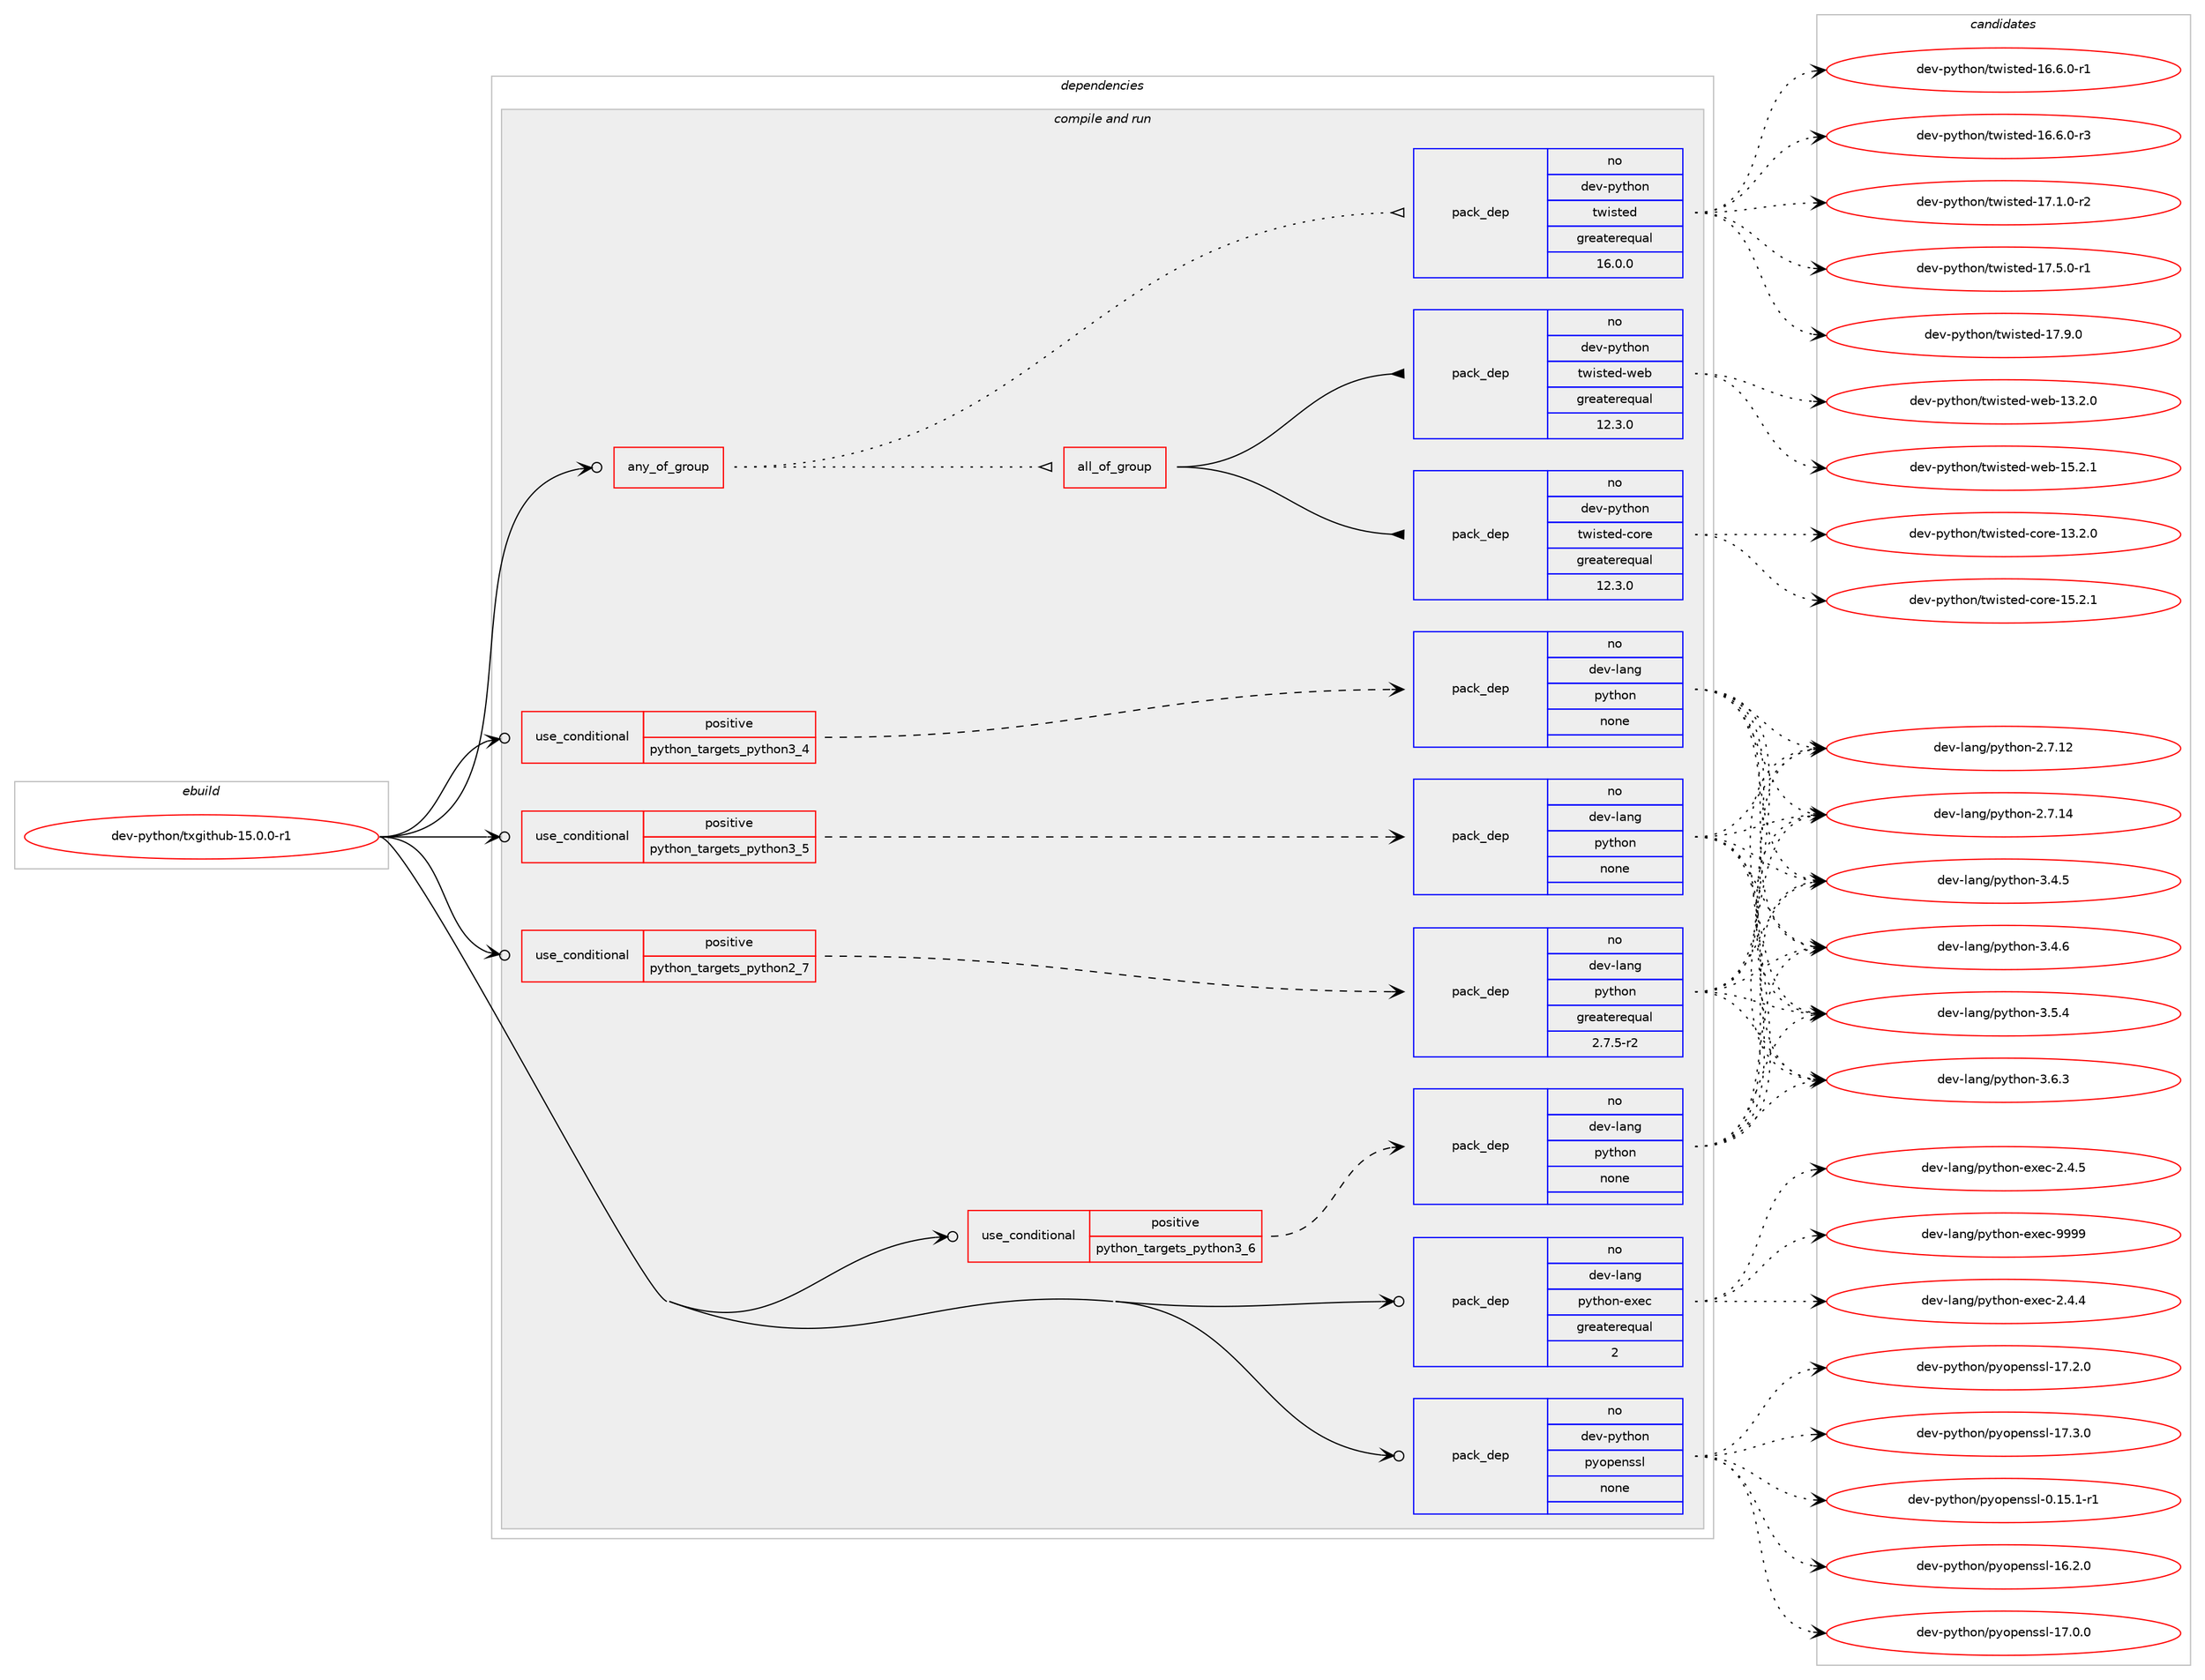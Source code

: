 digraph prolog {

# *************
# Graph options
# *************

newrank=true;
concentrate=true;
compound=true;
graph [rankdir=LR,fontname=Helvetica,fontsize=10,ranksep=1.5];#, ranksep=2.5, nodesep=0.2];
edge  [arrowhead=vee];
node  [fontname=Helvetica,fontsize=10];

# **********
# The ebuild
# **********

subgraph cluster_leftcol {
color=gray;
rank=same;
label=<<i>ebuild</i>>;
id [label="dev-python/txgithub-15.0.0-r1", color=red, width=4, href="../dev-python/txgithub-15.0.0-r1.svg"];
}

# ****************
# The dependencies
# ****************

subgraph cluster_midcol {
color=gray;
label=<<i>dependencies</i>>;
subgraph cluster_compile {
fillcolor="#eeeeee";
style=filled;
label=<<i>compile</i>>;
}
subgraph cluster_compileandrun {
fillcolor="#eeeeee";
style=filled;
label=<<i>compile and run</i>>;
subgraph any3913 {
dependency192010 [label=<<TABLE BORDER="0" CELLBORDER="1" CELLSPACING="0" CELLPADDING="4"><TR><TD CELLPADDING="10">any_of_group</TD></TR></TABLE>>, shape=none, color=red];subgraph pack144880 {
dependency192011 [label=<<TABLE BORDER="0" CELLBORDER="1" CELLSPACING="0" CELLPADDING="4" WIDTH="220"><TR><TD ROWSPAN="6" CELLPADDING="30">pack_dep</TD></TR><TR><TD WIDTH="110">no</TD></TR><TR><TD>dev-python</TD></TR><TR><TD>twisted</TD></TR><TR><TD>greaterequal</TD></TR><TR><TD>16.0.0</TD></TR></TABLE>>, shape=none, color=blue];
}
dependency192010:e -> dependency192011:w [weight=20,style="dotted",arrowhead="oinv"];
subgraph all48 {
dependency192012 [label=<<TABLE BORDER="0" CELLBORDER="1" CELLSPACING="0" CELLPADDING="4"><TR><TD CELLPADDING="10">all_of_group</TD></TR></TABLE>>, shape=none, color=red];subgraph pack144881 {
dependency192013 [label=<<TABLE BORDER="0" CELLBORDER="1" CELLSPACING="0" CELLPADDING="4" WIDTH="220"><TR><TD ROWSPAN="6" CELLPADDING="30">pack_dep</TD></TR><TR><TD WIDTH="110">no</TD></TR><TR><TD>dev-python</TD></TR><TR><TD>twisted-core</TD></TR><TR><TD>greaterequal</TD></TR><TR><TD>12.3.0</TD></TR></TABLE>>, shape=none, color=blue];
}
dependency192012:e -> dependency192013:w [weight=20,style="solid",arrowhead="inv"];
subgraph pack144882 {
dependency192014 [label=<<TABLE BORDER="0" CELLBORDER="1" CELLSPACING="0" CELLPADDING="4" WIDTH="220"><TR><TD ROWSPAN="6" CELLPADDING="30">pack_dep</TD></TR><TR><TD WIDTH="110">no</TD></TR><TR><TD>dev-python</TD></TR><TR><TD>twisted-web</TD></TR><TR><TD>greaterequal</TD></TR><TR><TD>12.3.0</TD></TR></TABLE>>, shape=none, color=blue];
}
dependency192012:e -> dependency192014:w [weight=20,style="solid",arrowhead="inv"];
}
dependency192010:e -> dependency192012:w [weight=20,style="dotted",arrowhead="oinv"];
}
id:e -> dependency192010:w [weight=20,style="solid",arrowhead="odotvee"];
subgraph cond43172 {
dependency192015 [label=<<TABLE BORDER="0" CELLBORDER="1" CELLSPACING="0" CELLPADDING="4"><TR><TD ROWSPAN="3" CELLPADDING="10">use_conditional</TD></TR><TR><TD>positive</TD></TR><TR><TD>python_targets_python2_7</TD></TR></TABLE>>, shape=none, color=red];
subgraph pack144883 {
dependency192016 [label=<<TABLE BORDER="0" CELLBORDER="1" CELLSPACING="0" CELLPADDING="4" WIDTH="220"><TR><TD ROWSPAN="6" CELLPADDING="30">pack_dep</TD></TR><TR><TD WIDTH="110">no</TD></TR><TR><TD>dev-lang</TD></TR><TR><TD>python</TD></TR><TR><TD>greaterequal</TD></TR><TR><TD>2.7.5-r2</TD></TR></TABLE>>, shape=none, color=blue];
}
dependency192015:e -> dependency192016:w [weight=20,style="dashed",arrowhead="vee"];
}
id:e -> dependency192015:w [weight=20,style="solid",arrowhead="odotvee"];
subgraph cond43173 {
dependency192017 [label=<<TABLE BORDER="0" CELLBORDER="1" CELLSPACING="0" CELLPADDING="4"><TR><TD ROWSPAN="3" CELLPADDING="10">use_conditional</TD></TR><TR><TD>positive</TD></TR><TR><TD>python_targets_python3_4</TD></TR></TABLE>>, shape=none, color=red];
subgraph pack144884 {
dependency192018 [label=<<TABLE BORDER="0" CELLBORDER="1" CELLSPACING="0" CELLPADDING="4" WIDTH="220"><TR><TD ROWSPAN="6" CELLPADDING="30">pack_dep</TD></TR><TR><TD WIDTH="110">no</TD></TR><TR><TD>dev-lang</TD></TR><TR><TD>python</TD></TR><TR><TD>none</TD></TR><TR><TD></TD></TR></TABLE>>, shape=none, color=blue];
}
dependency192017:e -> dependency192018:w [weight=20,style="dashed",arrowhead="vee"];
}
id:e -> dependency192017:w [weight=20,style="solid",arrowhead="odotvee"];
subgraph cond43174 {
dependency192019 [label=<<TABLE BORDER="0" CELLBORDER="1" CELLSPACING="0" CELLPADDING="4"><TR><TD ROWSPAN="3" CELLPADDING="10">use_conditional</TD></TR><TR><TD>positive</TD></TR><TR><TD>python_targets_python3_5</TD></TR></TABLE>>, shape=none, color=red];
subgraph pack144885 {
dependency192020 [label=<<TABLE BORDER="0" CELLBORDER="1" CELLSPACING="0" CELLPADDING="4" WIDTH="220"><TR><TD ROWSPAN="6" CELLPADDING="30">pack_dep</TD></TR><TR><TD WIDTH="110">no</TD></TR><TR><TD>dev-lang</TD></TR><TR><TD>python</TD></TR><TR><TD>none</TD></TR><TR><TD></TD></TR></TABLE>>, shape=none, color=blue];
}
dependency192019:e -> dependency192020:w [weight=20,style="dashed",arrowhead="vee"];
}
id:e -> dependency192019:w [weight=20,style="solid",arrowhead="odotvee"];
subgraph cond43175 {
dependency192021 [label=<<TABLE BORDER="0" CELLBORDER="1" CELLSPACING="0" CELLPADDING="4"><TR><TD ROWSPAN="3" CELLPADDING="10">use_conditional</TD></TR><TR><TD>positive</TD></TR><TR><TD>python_targets_python3_6</TD></TR></TABLE>>, shape=none, color=red];
subgraph pack144886 {
dependency192022 [label=<<TABLE BORDER="0" CELLBORDER="1" CELLSPACING="0" CELLPADDING="4" WIDTH="220"><TR><TD ROWSPAN="6" CELLPADDING="30">pack_dep</TD></TR><TR><TD WIDTH="110">no</TD></TR><TR><TD>dev-lang</TD></TR><TR><TD>python</TD></TR><TR><TD>none</TD></TR><TR><TD></TD></TR></TABLE>>, shape=none, color=blue];
}
dependency192021:e -> dependency192022:w [weight=20,style="dashed",arrowhead="vee"];
}
id:e -> dependency192021:w [weight=20,style="solid",arrowhead="odotvee"];
subgraph pack144887 {
dependency192023 [label=<<TABLE BORDER="0" CELLBORDER="1" CELLSPACING="0" CELLPADDING="4" WIDTH="220"><TR><TD ROWSPAN="6" CELLPADDING="30">pack_dep</TD></TR><TR><TD WIDTH="110">no</TD></TR><TR><TD>dev-lang</TD></TR><TR><TD>python-exec</TD></TR><TR><TD>greaterequal</TD></TR><TR><TD>2</TD></TR></TABLE>>, shape=none, color=blue];
}
id:e -> dependency192023:w [weight=20,style="solid",arrowhead="odotvee"];
subgraph pack144888 {
dependency192024 [label=<<TABLE BORDER="0" CELLBORDER="1" CELLSPACING="0" CELLPADDING="4" WIDTH="220"><TR><TD ROWSPAN="6" CELLPADDING="30">pack_dep</TD></TR><TR><TD WIDTH="110">no</TD></TR><TR><TD>dev-python</TD></TR><TR><TD>pyopenssl</TD></TR><TR><TD>none</TD></TR><TR><TD></TD></TR></TABLE>>, shape=none, color=blue];
}
id:e -> dependency192024:w [weight=20,style="solid",arrowhead="odotvee"];
}
subgraph cluster_run {
fillcolor="#eeeeee";
style=filled;
label=<<i>run</i>>;
}
}

# **************
# The candidates
# **************

subgraph cluster_choices {
rank=same;
color=gray;
label=<<i>candidates</i>>;

subgraph choice144880 {
color=black;
nodesep=1;
choice1001011184511212111610411111047116119105115116101100454954465446484511449 [label="dev-python/twisted-16.6.0-r1", color=red, width=4,href="../dev-python/twisted-16.6.0-r1.svg"];
choice1001011184511212111610411111047116119105115116101100454954465446484511451 [label="dev-python/twisted-16.6.0-r3", color=red, width=4,href="../dev-python/twisted-16.6.0-r3.svg"];
choice1001011184511212111610411111047116119105115116101100454955464946484511450 [label="dev-python/twisted-17.1.0-r2", color=red, width=4,href="../dev-python/twisted-17.1.0-r2.svg"];
choice1001011184511212111610411111047116119105115116101100454955465346484511449 [label="dev-python/twisted-17.5.0-r1", color=red, width=4,href="../dev-python/twisted-17.5.0-r1.svg"];
choice100101118451121211161041111104711611910511511610110045495546574648 [label="dev-python/twisted-17.9.0", color=red, width=4,href="../dev-python/twisted-17.9.0.svg"];
dependency192011:e -> choice1001011184511212111610411111047116119105115116101100454954465446484511449:w [style=dotted,weight="100"];
dependency192011:e -> choice1001011184511212111610411111047116119105115116101100454954465446484511451:w [style=dotted,weight="100"];
dependency192011:e -> choice1001011184511212111610411111047116119105115116101100454955464946484511450:w [style=dotted,weight="100"];
dependency192011:e -> choice1001011184511212111610411111047116119105115116101100454955465346484511449:w [style=dotted,weight="100"];
dependency192011:e -> choice100101118451121211161041111104711611910511511610110045495546574648:w [style=dotted,weight="100"];
}
subgraph choice144881 {
color=black;
nodesep=1;
choice1001011184511212111610411111047116119105115116101100459911111410145495146504648 [label="dev-python/twisted-core-13.2.0", color=red, width=4,href="../dev-python/twisted-core-13.2.0.svg"];
choice1001011184511212111610411111047116119105115116101100459911111410145495346504649 [label="dev-python/twisted-core-15.2.1", color=red, width=4,href="../dev-python/twisted-core-15.2.1.svg"];
dependency192013:e -> choice1001011184511212111610411111047116119105115116101100459911111410145495146504648:w [style=dotted,weight="100"];
dependency192013:e -> choice1001011184511212111610411111047116119105115116101100459911111410145495346504649:w [style=dotted,weight="100"];
}
subgraph choice144882 {
color=black;
nodesep=1;
choice1001011184511212111610411111047116119105115116101100451191019845495146504648 [label="dev-python/twisted-web-13.2.0", color=red, width=4,href="../dev-python/twisted-web-13.2.0.svg"];
choice1001011184511212111610411111047116119105115116101100451191019845495346504649 [label="dev-python/twisted-web-15.2.1", color=red, width=4,href="../dev-python/twisted-web-15.2.1.svg"];
dependency192014:e -> choice1001011184511212111610411111047116119105115116101100451191019845495146504648:w [style=dotted,weight="100"];
dependency192014:e -> choice1001011184511212111610411111047116119105115116101100451191019845495346504649:w [style=dotted,weight="100"];
}
subgraph choice144883 {
color=black;
nodesep=1;
choice10010111845108971101034711212111610411111045504655464950 [label="dev-lang/python-2.7.12", color=red, width=4,href="../dev-lang/python-2.7.12.svg"];
choice10010111845108971101034711212111610411111045504655464952 [label="dev-lang/python-2.7.14", color=red, width=4,href="../dev-lang/python-2.7.14.svg"];
choice100101118451089711010347112121116104111110455146524653 [label="dev-lang/python-3.4.5", color=red, width=4,href="../dev-lang/python-3.4.5.svg"];
choice100101118451089711010347112121116104111110455146524654 [label="dev-lang/python-3.4.6", color=red, width=4,href="../dev-lang/python-3.4.6.svg"];
choice100101118451089711010347112121116104111110455146534652 [label="dev-lang/python-3.5.4", color=red, width=4,href="../dev-lang/python-3.5.4.svg"];
choice100101118451089711010347112121116104111110455146544651 [label="dev-lang/python-3.6.3", color=red, width=4,href="../dev-lang/python-3.6.3.svg"];
dependency192016:e -> choice10010111845108971101034711212111610411111045504655464950:w [style=dotted,weight="100"];
dependency192016:e -> choice10010111845108971101034711212111610411111045504655464952:w [style=dotted,weight="100"];
dependency192016:e -> choice100101118451089711010347112121116104111110455146524653:w [style=dotted,weight="100"];
dependency192016:e -> choice100101118451089711010347112121116104111110455146524654:w [style=dotted,weight="100"];
dependency192016:e -> choice100101118451089711010347112121116104111110455146534652:w [style=dotted,weight="100"];
dependency192016:e -> choice100101118451089711010347112121116104111110455146544651:w [style=dotted,weight="100"];
}
subgraph choice144884 {
color=black;
nodesep=1;
choice10010111845108971101034711212111610411111045504655464950 [label="dev-lang/python-2.7.12", color=red, width=4,href="../dev-lang/python-2.7.12.svg"];
choice10010111845108971101034711212111610411111045504655464952 [label="dev-lang/python-2.7.14", color=red, width=4,href="../dev-lang/python-2.7.14.svg"];
choice100101118451089711010347112121116104111110455146524653 [label="dev-lang/python-3.4.5", color=red, width=4,href="../dev-lang/python-3.4.5.svg"];
choice100101118451089711010347112121116104111110455146524654 [label="dev-lang/python-3.4.6", color=red, width=4,href="../dev-lang/python-3.4.6.svg"];
choice100101118451089711010347112121116104111110455146534652 [label="dev-lang/python-3.5.4", color=red, width=4,href="../dev-lang/python-3.5.4.svg"];
choice100101118451089711010347112121116104111110455146544651 [label="dev-lang/python-3.6.3", color=red, width=4,href="../dev-lang/python-3.6.3.svg"];
dependency192018:e -> choice10010111845108971101034711212111610411111045504655464950:w [style=dotted,weight="100"];
dependency192018:e -> choice10010111845108971101034711212111610411111045504655464952:w [style=dotted,weight="100"];
dependency192018:e -> choice100101118451089711010347112121116104111110455146524653:w [style=dotted,weight="100"];
dependency192018:e -> choice100101118451089711010347112121116104111110455146524654:w [style=dotted,weight="100"];
dependency192018:e -> choice100101118451089711010347112121116104111110455146534652:w [style=dotted,weight="100"];
dependency192018:e -> choice100101118451089711010347112121116104111110455146544651:w [style=dotted,weight="100"];
}
subgraph choice144885 {
color=black;
nodesep=1;
choice10010111845108971101034711212111610411111045504655464950 [label="dev-lang/python-2.7.12", color=red, width=4,href="../dev-lang/python-2.7.12.svg"];
choice10010111845108971101034711212111610411111045504655464952 [label="dev-lang/python-2.7.14", color=red, width=4,href="../dev-lang/python-2.7.14.svg"];
choice100101118451089711010347112121116104111110455146524653 [label="dev-lang/python-3.4.5", color=red, width=4,href="../dev-lang/python-3.4.5.svg"];
choice100101118451089711010347112121116104111110455146524654 [label="dev-lang/python-3.4.6", color=red, width=4,href="../dev-lang/python-3.4.6.svg"];
choice100101118451089711010347112121116104111110455146534652 [label="dev-lang/python-3.5.4", color=red, width=4,href="../dev-lang/python-3.5.4.svg"];
choice100101118451089711010347112121116104111110455146544651 [label="dev-lang/python-3.6.3", color=red, width=4,href="../dev-lang/python-3.6.3.svg"];
dependency192020:e -> choice10010111845108971101034711212111610411111045504655464950:w [style=dotted,weight="100"];
dependency192020:e -> choice10010111845108971101034711212111610411111045504655464952:w [style=dotted,weight="100"];
dependency192020:e -> choice100101118451089711010347112121116104111110455146524653:w [style=dotted,weight="100"];
dependency192020:e -> choice100101118451089711010347112121116104111110455146524654:w [style=dotted,weight="100"];
dependency192020:e -> choice100101118451089711010347112121116104111110455146534652:w [style=dotted,weight="100"];
dependency192020:e -> choice100101118451089711010347112121116104111110455146544651:w [style=dotted,weight="100"];
}
subgraph choice144886 {
color=black;
nodesep=1;
choice10010111845108971101034711212111610411111045504655464950 [label="dev-lang/python-2.7.12", color=red, width=4,href="../dev-lang/python-2.7.12.svg"];
choice10010111845108971101034711212111610411111045504655464952 [label="dev-lang/python-2.7.14", color=red, width=4,href="../dev-lang/python-2.7.14.svg"];
choice100101118451089711010347112121116104111110455146524653 [label="dev-lang/python-3.4.5", color=red, width=4,href="../dev-lang/python-3.4.5.svg"];
choice100101118451089711010347112121116104111110455146524654 [label="dev-lang/python-3.4.6", color=red, width=4,href="../dev-lang/python-3.4.6.svg"];
choice100101118451089711010347112121116104111110455146534652 [label="dev-lang/python-3.5.4", color=red, width=4,href="../dev-lang/python-3.5.4.svg"];
choice100101118451089711010347112121116104111110455146544651 [label="dev-lang/python-3.6.3", color=red, width=4,href="../dev-lang/python-3.6.3.svg"];
dependency192022:e -> choice10010111845108971101034711212111610411111045504655464950:w [style=dotted,weight="100"];
dependency192022:e -> choice10010111845108971101034711212111610411111045504655464952:w [style=dotted,weight="100"];
dependency192022:e -> choice100101118451089711010347112121116104111110455146524653:w [style=dotted,weight="100"];
dependency192022:e -> choice100101118451089711010347112121116104111110455146524654:w [style=dotted,weight="100"];
dependency192022:e -> choice100101118451089711010347112121116104111110455146534652:w [style=dotted,weight="100"];
dependency192022:e -> choice100101118451089711010347112121116104111110455146544651:w [style=dotted,weight="100"];
}
subgraph choice144887 {
color=black;
nodesep=1;
choice1001011184510897110103471121211161041111104510112010199455046524652 [label="dev-lang/python-exec-2.4.4", color=red, width=4,href="../dev-lang/python-exec-2.4.4.svg"];
choice1001011184510897110103471121211161041111104510112010199455046524653 [label="dev-lang/python-exec-2.4.5", color=red, width=4,href="../dev-lang/python-exec-2.4.5.svg"];
choice10010111845108971101034711212111610411111045101120101994557575757 [label="dev-lang/python-exec-9999", color=red, width=4,href="../dev-lang/python-exec-9999.svg"];
dependency192023:e -> choice1001011184510897110103471121211161041111104510112010199455046524652:w [style=dotted,weight="100"];
dependency192023:e -> choice1001011184510897110103471121211161041111104510112010199455046524653:w [style=dotted,weight="100"];
dependency192023:e -> choice10010111845108971101034711212111610411111045101120101994557575757:w [style=dotted,weight="100"];
}
subgraph choice144888 {
color=black;
nodesep=1;
choice1001011184511212111610411111047112121111112101110115115108454846495346494511449 [label="dev-python/pyopenssl-0.15.1-r1", color=red, width=4,href="../dev-python/pyopenssl-0.15.1-r1.svg"];
choice100101118451121211161041111104711212111111210111011511510845495446504648 [label="dev-python/pyopenssl-16.2.0", color=red, width=4,href="../dev-python/pyopenssl-16.2.0.svg"];
choice100101118451121211161041111104711212111111210111011511510845495546484648 [label="dev-python/pyopenssl-17.0.0", color=red, width=4,href="../dev-python/pyopenssl-17.0.0.svg"];
choice100101118451121211161041111104711212111111210111011511510845495546504648 [label="dev-python/pyopenssl-17.2.0", color=red, width=4,href="../dev-python/pyopenssl-17.2.0.svg"];
choice100101118451121211161041111104711212111111210111011511510845495546514648 [label="dev-python/pyopenssl-17.3.0", color=red, width=4,href="../dev-python/pyopenssl-17.3.0.svg"];
dependency192024:e -> choice1001011184511212111610411111047112121111112101110115115108454846495346494511449:w [style=dotted,weight="100"];
dependency192024:e -> choice100101118451121211161041111104711212111111210111011511510845495446504648:w [style=dotted,weight="100"];
dependency192024:e -> choice100101118451121211161041111104711212111111210111011511510845495546484648:w [style=dotted,weight="100"];
dependency192024:e -> choice100101118451121211161041111104711212111111210111011511510845495546504648:w [style=dotted,weight="100"];
dependency192024:e -> choice100101118451121211161041111104711212111111210111011511510845495546514648:w [style=dotted,weight="100"];
}
}

}

